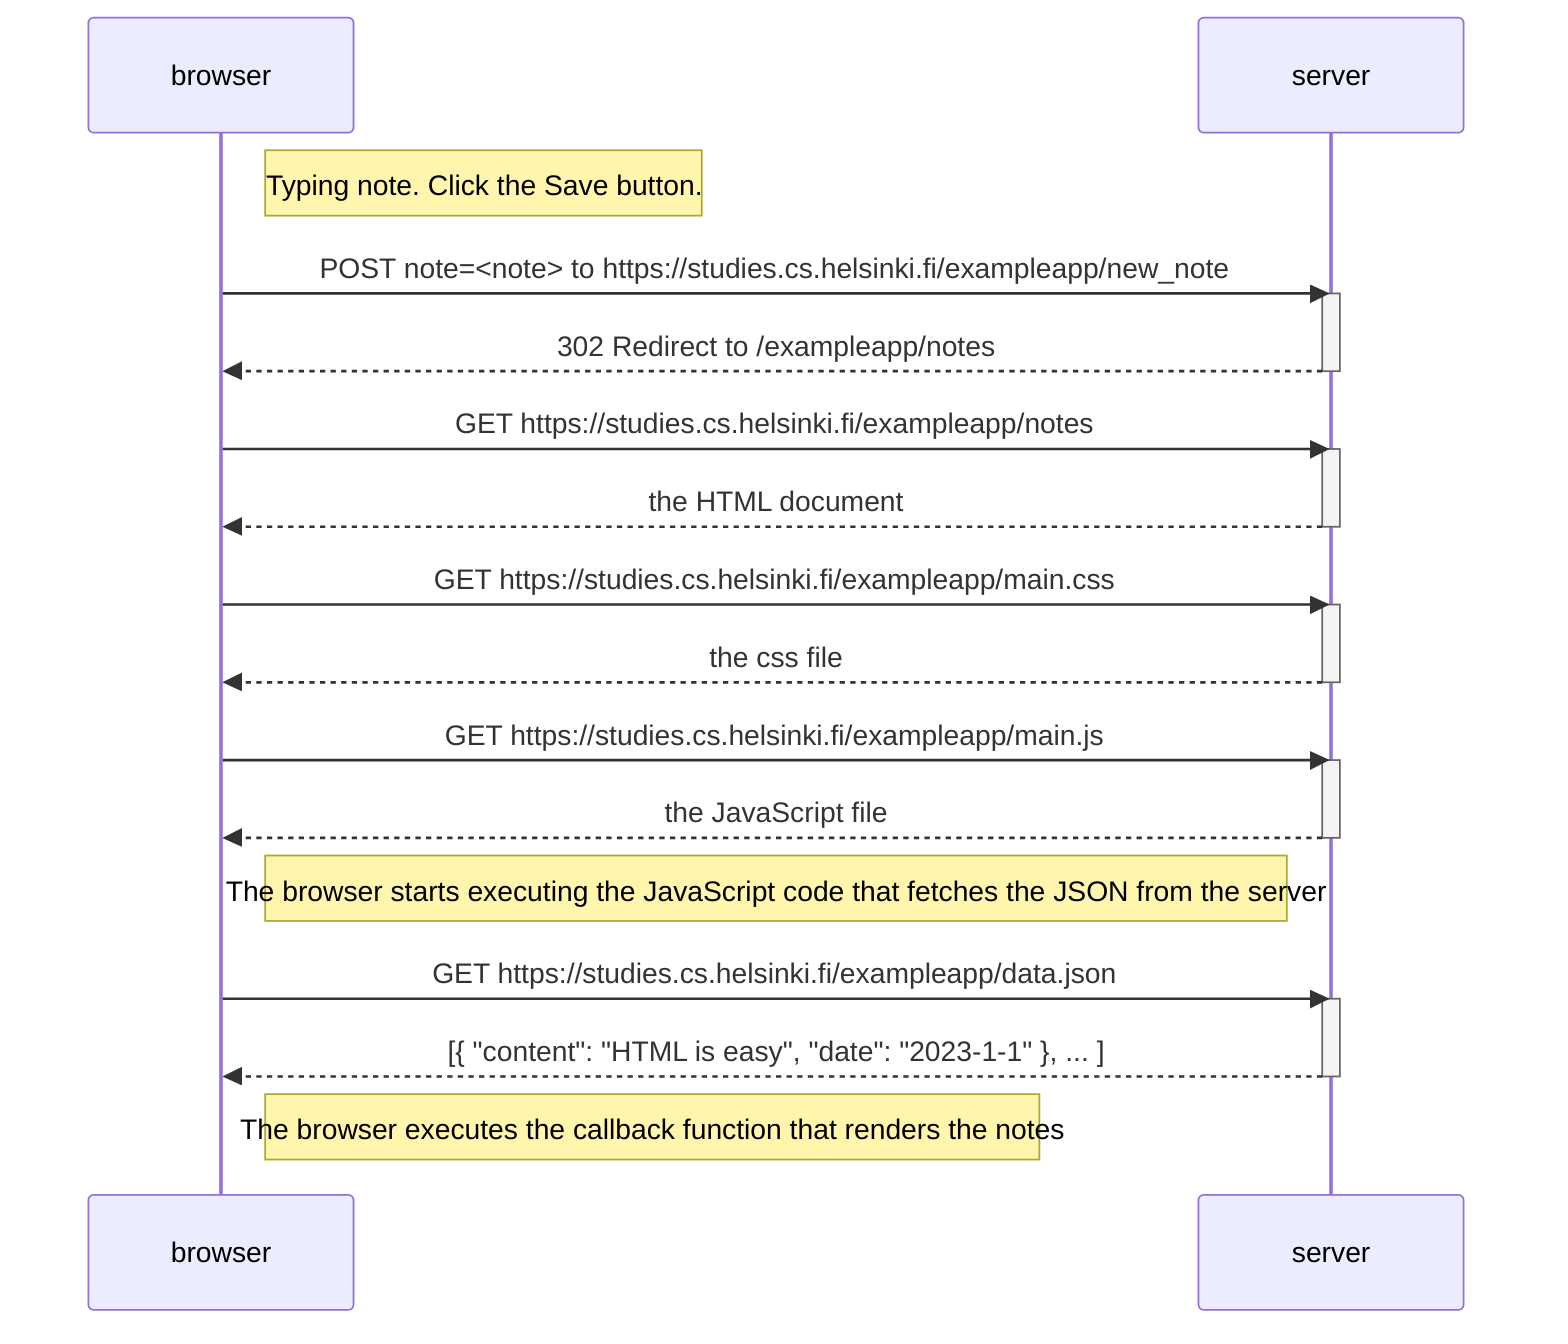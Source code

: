 sequenceDiagram
participant browser
participant server

    Note right of browser: Typing note. Click the Save button.

    browser->>server: POST note=<note> to https://studies.cs.helsinki.fi/exampleapp/new_note
    activate server
    server-->>browser: 302 Redirect to /exampleapp/notes
    deactivate server

    browser->>server: GET https://studies.cs.helsinki.fi/exampleapp/notes
    activate server
    server-->>browser: the HTML document
    deactivate server

    browser->>server: GET https://studies.cs.helsinki.fi/exampleapp/main.css
    activate server
    server-->>browser: the css file
    deactivate server

    browser->>server: GET https://studies.cs.helsinki.fi/exampleapp/main.js
    activate server
    server-->>browser: the JavaScript file
    deactivate server

    Note right of browser: The browser starts executing the JavaScript code that fetches the JSON from the server

    browser->>server: GET https://studies.cs.helsinki.fi/exampleapp/data.json
    activate server
    server-->>browser: [{ "content": "HTML is easy", "date": "2023-1-1" }, ... ]
    deactivate server

    Note right of browser: The browser executes the callback function that renders the notes